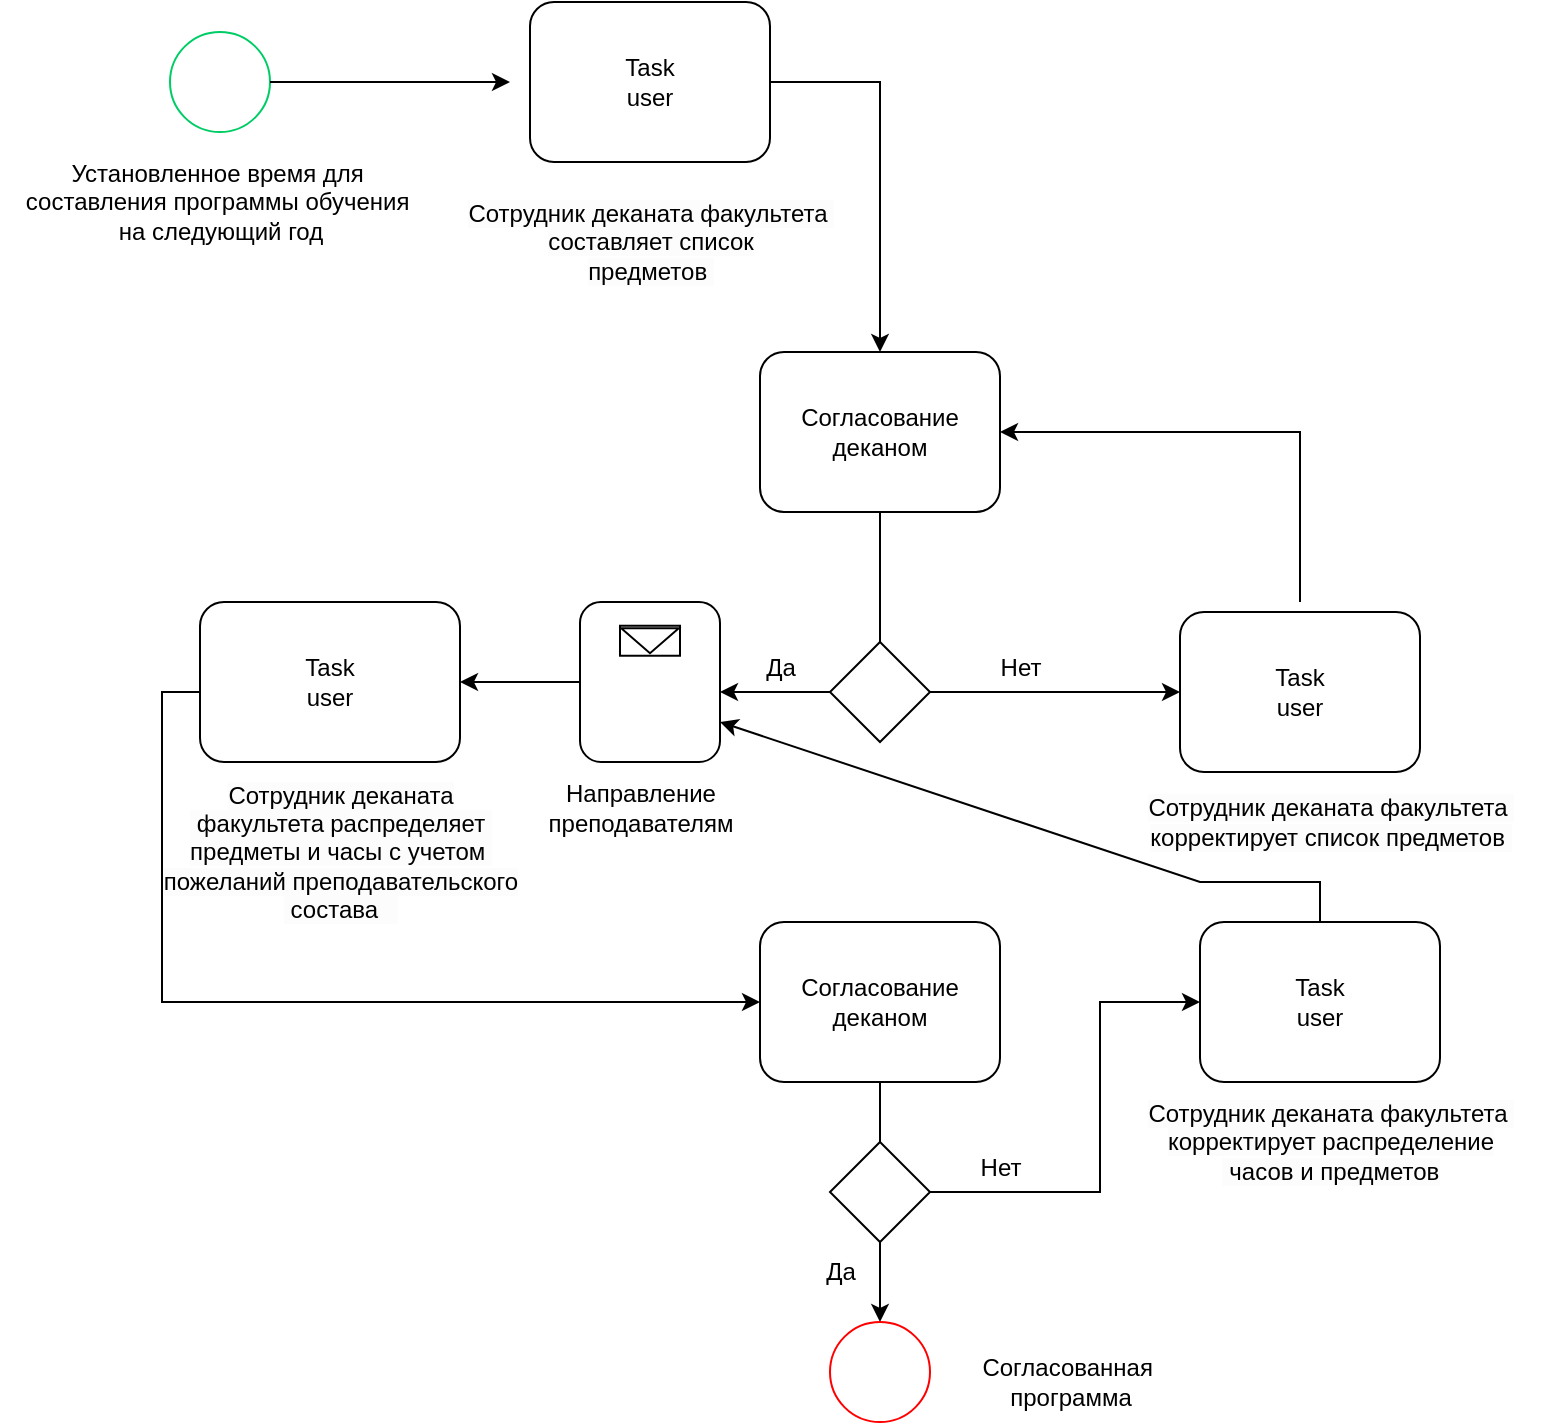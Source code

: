 <mxfile version="24.3.1" type="github">
  <diagram name="Page-1" id="2a216829-ef6e-dabb-86c1-c78162f3ba2b">
    <mxGraphModel dx="1506" dy="804" grid="1" gridSize="10" guides="1" tooltips="1" connect="1" arrows="1" fold="1" page="1" pageScale="1" pageWidth="850" pageHeight="1100" background="none" math="0" shadow="0">
      <root>
        <mxCell id="0" />
        <mxCell id="1" parent="0" />
        <mxCell id="7a84cebc1def654-1" value="" style="shape=mxgraph.bpmn.shape;html=1;verticalLabelPosition=bottom;labelBackgroundColor=#ffffff;verticalAlign=top;perimeter=ellipsePerimeter;outline=standard;symbol=general;strokeColor=#00CC66;" parent="1" vertex="1">
          <mxGeometry x="95" y="315" width="50" height="50" as="geometry" />
        </mxCell>
        <mxCell id="7a84cebc1def654-2" value="&amp;nbsp;Task&amp;nbsp;&lt;div&gt;user&lt;/div&gt;" style="shape=ext;rounded=1;html=1;whiteSpace=wrap;" parent="1" vertex="1">
          <mxGeometry x="275" y="300" width="120" height="80" as="geometry" />
        </mxCell>
        <mxCell id="7a84cebc1def654-36" style="edgeStyle=orthogonalEdgeStyle;rounded=0;html=1;jettySize=auto;orthogonalLoop=1;" parent="1" edge="1">
          <mxGeometry relative="1" as="geometry">
            <mxPoint x="145" y="340" as="sourcePoint" />
            <mxPoint x="265" y="340" as="targetPoint" />
          </mxGeometry>
        </mxCell>
        <mxCell id="Ga-tQYQYkvQy9JPtYiHi-1" value="Установленное время для&amp;nbsp;&lt;div&gt;составления программы обучения&amp;nbsp;&lt;/div&gt;&lt;div&gt;на следующий год&lt;/div&gt;" style="text;html=1;align=center;verticalAlign=middle;resizable=0;points=[];autosize=1;strokeColor=none;fillColor=none;" vertex="1" parent="1">
          <mxGeometry x="10" y="370" width="220" height="60" as="geometry" />
        </mxCell>
        <mxCell id="Ga-tQYQYkvQy9JPtYiHi-3" value="&lt;span style=&quot;line-height: 107%; background: rgb(252, 252, 252);&quot;&gt;&lt;font face=&quot;Helvetica&quot; style=&quot;font-size: 12px;&quot;&gt;Сотрудник деканата факультета&lt;/font&gt;&lt;font face=&quot;Times New Roman&quot; style=&quot;font-size: 12px;&quot;&gt;&amp;nbsp;&lt;/font&gt;&lt;/span&gt;&lt;div&gt;&lt;span style=&quot;line-height: 107%; background: rgb(252, 252, 252);&quot;&gt;&lt;font style=&quot;&quot;&gt;&lt;font face=&quot;Helvetica&quot; style=&quot;font-size: 12px;&quot;&gt;составляет список&lt;/font&gt;&lt;br&gt;&lt;font style=&quot;font-size: 12px;&quot; face=&quot;Helvetica&quot;&gt;предметов&amp;nbsp;&lt;/font&gt;&lt;/font&gt;&lt;/span&gt;&lt;/div&gt;" style="text;html=1;align=center;verticalAlign=middle;resizable=0;points=[];autosize=1;strokeColor=none;fillColor=none;" vertex="1" parent="1">
          <mxGeometry x="230" y="390" width="210" height="60" as="geometry" />
        </mxCell>
        <mxCell id="Ga-tQYQYkvQy9JPtYiHi-6" value="Согласование деканом" style="shape=ext;rounded=1;html=1;whiteSpace=wrap;" vertex="1" parent="1">
          <mxGeometry x="390" y="475" width="120" height="80" as="geometry" />
        </mxCell>
        <mxCell id="Ga-tQYQYkvQy9JPtYiHi-8" value="" style="rhombus;whiteSpace=wrap;html=1;" vertex="1" parent="1">
          <mxGeometry x="425" y="620" width="50" height="50" as="geometry" />
        </mxCell>
        <mxCell id="Ga-tQYQYkvQy9JPtYiHi-11" value="Да" style="text;html=1;align=center;verticalAlign=middle;resizable=0;points=[];autosize=1;strokeColor=none;fillColor=none;" vertex="1" parent="1">
          <mxGeometry x="380" y="618" width="40" height="30" as="geometry" />
        </mxCell>
        <mxCell id="Ga-tQYQYkvQy9JPtYiHi-12" style="edgeStyle=orthogonalEdgeStyle;rounded=0;html=1;jettySize=auto;orthogonalLoop=1;exitX=1;exitY=0.5;exitDx=0;exitDy=0;entryX=0;entryY=0.5;entryDx=0;entryDy=0;" edge="1" parent="1" source="Ga-tQYQYkvQy9JPtYiHi-8" target="Ga-tQYQYkvQy9JPtYiHi-13">
          <mxGeometry relative="1" as="geometry">
            <mxPoint x="562" y="635" as="sourcePoint" />
            <mxPoint x="650" y="645" as="targetPoint" />
            <Array as="points" />
          </mxGeometry>
        </mxCell>
        <mxCell id="Ga-tQYQYkvQy9JPtYiHi-13" value="&amp;nbsp;Task&amp;nbsp;&lt;div&gt;user&lt;/div&gt;" style="shape=ext;rounded=1;html=1;whiteSpace=wrap;" vertex="1" parent="1">
          <mxGeometry x="600" y="605" width="120" height="80" as="geometry" />
        </mxCell>
        <mxCell id="Ga-tQYQYkvQy9JPtYiHi-14" value="&lt;span style=&quot;line-height: 107%; background: rgb(252, 252, 252);&quot;&gt;&lt;font face=&quot;Helvetica&quot; style=&quot;font-size: 12px;&quot;&gt;Сотрудник деканата факультета&lt;/font&gt;&lt;font face=&quot;Times New Roman&quot; style=&quot;font-size: 12px;&quot;&gt;&amp;nbsp;&lt;/font&gt;&lt;/span&gt;&lt;div&gt;&lt;span style=&quot;background-color: rgb(252, 252, 252);&quot;&gt;корректирует список предметов&lt;/span&gt;&lt;span style=&quot;font-family: Arial, sans-serif; background-color: rgb(252, 252, 252);&quot;&gt;&amp;nbsp;&lt;/span&gt;&lt;br&gt;&lt;/div&gt;" style="text;html=1;align=center;verticalAlign=middle;resizable=0;points=[];autosize=1;strokeColor=none;fillColor=none;" vertex="1" parent="1">
          <mxGeometry x="570" y="690" width="210" height="40" as="geometry" />
        </mxCell>
        <mxCell id="Ga-tQYQYkvQy9JPtYiHi-15" style="edgeStyle=orthogonalEdgeStyle;rounded=0;html=1;jettySize=auto;orthogonalLoop=1;entryX=1;entryY=0.5;entryDx=0;entryDy=0;" edge="1" parent="1" target="Ga-tQYQYkvQy9JPtYiHi-6">
          <mxGeometry relative="1" as="geometry">
            <mxPoint x="660" y="600" as="sourcePoint" />
            <mxPoint x="550" y="600" as="targetPoint" />
            <Array as="points">
              <mxPoint x="660" y="515" />
            </Array>
          </mxGeometry>
        </mxCell>
        <mxCell id="Ga-tQYQYkvQy9JPtYiHi-18" style="edgeStyle=orthogonalEdgeStyle;rounded=0;html=1;jettySize=auto;orthogonalLoop=1;exitX=0;exitY=0.5;exitDx=0;exitDy=0;" edge="1" parent="1" source="Ga-tQYQYkvQy9JPtYiHi-8">
          <mxGeometry relative="1" as="geometry">
            <mxPoint x="485" y="655" as="sourcePoint" />
            <mxPoint x="370" y="645" as="targetPoint" />
            <Array as="points" />
          </mxGeometry>
        </mxCell>
        <mxCell id="Ga-tQYQYkvQy9JPtYiHi-19" value="&amp;nbsp;Task&amp;nbsp;&lt;div&gt;user&lt;/div&gt;" style="shape=ext;rounded=1;html=1;whiteSpace=wrap;" vertex="1" parent="1">
          <mxGeometry x="110" y="600" width="130" height="80" as="geometry" />
        </mxCell>
        <mxCell id="Ga-tQYQYkvQy9JPtYiHi-20" value="&lt;span style=&quot;line-height: 107%; background: rgb(252, 252, 252);&quot;&gt;&lt;font face=&quot;Helvetica&quot; style=&quot;font-size: 12px;&quot;&gt;Сотрудник деканата&lt;/font&gt;&lt;/span&gt;&lt;div&gt;&lt;span style=&quot;line-height: 107%; background: rgb(252, 252, 252);&quot;&gt;&lt;font face=&quot;Helvetica&quot; style=&quot;font-size: 12px;&quot;&gt;&amp;nbsp;факультета&lt;/font&gt;&lt;font face=&quot;Times New Roman&quot; style=&quot;font-size: 12px;&quot;&gt;&amp;nbsp;&lt;/font&gt;&lt;/span&gt;&lt;span style=&quot;background-color: rgb(252, 252, 252);&quot;&gt;распределяет&amp;nbsp;&lt;/span&gt;&lt;/div&gt;&lt;div&gt;&lt;span style=&quot;background-color: rgb(252, 252, 252);&quot;&gt;предметы и часы с учетом&amp;nbsp;&lt;/span&gt;&lt;div&gt;&lt;span style=&quot;background-color: rgb(252, 252, 252);&quot;&gt;пожеланий&amp;nbsp;&lt;/span&gt;&lt;span style=&quot;background-color: rgb(252, 252, 252); font-family: Arial, sans-serif;&quot;&gt;преподавательского&lt;/span&gt;&lt;/div&gt;&lt;div&gt;&lt;span style=&quot;background-color: rgb(252, 252, 252); font-family: Arial, sans-serif;&quot;&gt;&amp;nbsp;состава&amp;nbsp; &amp;nbsp;&lt;/span&gt;&lt;/div&gt;&lt;/div&gt;" style="text;html=1;align=center;verticalAlign=middle;resizable=0;points=[];autosize=1;strokeColor=none;fillColor=none;" vertex="1" parent="1">
          <mxGeometry x="80" y="680" width="200" height="90" as="geometry" />
        </mxCell>
        <mxCell id="Ga-tQYQYkvQy9JPtYiHi-21" value="Нет" style="text;html=1;align=center;verticalAlign=middle;resizable=0;points=[];autosize=1;strokeColor=none;fillColor=none;" vertex="1" parent="1">
          <mxGeometry x="500" y="618" width="40" height="30" as="geometry" />
        </mxCell>
        <mxCell id="Ga-tQYQYkvQy9JPtYiHi-22" style="edgeStyle=orthogonalEdgeStyle;rounded=0;html=1;jettySize=auto;orthogonalLoop=1;entryX=0;entryY=0.5;entryDx=0;entryDy=0;" edge="1" parent="1" target="Ga-tQYQYkvQy9JPtYiHi-24">
          <mxGeometry relative="1" as="geometry">
            <mxPoint x="110" y="645" as="sourcePoint" />
            <mxPoint x="380" y="800" as="targetPoint" />
            <Array as="points">
              <mxPoint x="91" y="645" />
              <mxPoint x="91" y="800" />
            </Array>
          </mxGeometry>
        </mxCell>
        <mxCell id="Ga-tQYQYkvQy9JPtYiHi-24" value="Согласование деканом" style="shape=ext;rounded=1;html=1;whiteSpace=wrap;" vertex="1" parent="1">
          <mxGeometry x="390" y="760" width="120" height="80" as="geometry" />
        </mxCell>
        <mxCell id="Ga-tQYQYkvQy9JPtYiHi-26" value="" style="endArrow=classic;html=1;rounded=0;exitX=0.5;exitY=1;exitDx=0;exitDy=0;" edge="1" parent="1" source="Ga-tQYQYkvQy9JPtYiHi-27">
          <mxGeometry width="50" height="50" relative="1" as="geometry">
            <mxPoint x="350" y="740" as="sourcePoint" />
            <mxPoint x="450" y="880" as="targetPoint" />
          </mxGeometry>
        </mxCell>
        <mxCell id="Ga-tQYQYkvQy9JPtYiHi-27" value="" style="rhombus;whiteSpace=wrap;html=1;" vertex="1" parent="1">
          <mxGeometry x="425" y="870" width="50" height="50" as="geometry" />
        </mxCell>
        <mxCell id="Ga-tQYQYkvQy9JPtYiHi-29" value="" style="endArrow=classic;html=1;rounded=0;exitX=0.5;exitY=1;exitDx=0;exitDy=0;" edge="1" parent="1" source="Ga-tQYQYkvQy9JPtYiHi-27">
          <mxGeometry width="50" height="50" relative="1" as="geometry">
            <mxPoint x="350" y="840" as="sourcePoint" />
            <mxPoint x="450" y="960" as="targetPoint" />
          </mxGeometry>
        </mxCell>
        <mxCell id="Ga-tQYQYkvQy9JPtYiHi-30" value="Да" style="text;html=1;align=center;verticalAlign=middle;resizable=0;points=[];autosize=1;strokeColor=none;fillColor=none;" vertex="1" parent="1">
          <mxGeometry x="410" y="920" width="40" height="30" as="geometry" />
        </mxCell>
        <mxCell id="Ga-tQYQYkvQy9JPtYiHi-33" value="&amp;nbsp;Task&amp;nbsp;&lt;div&gt;user&lt;/div&gt;" style="shape=ext;rounded=1;html=1;whiteSpace=wrap;" vertex="1" parent="1">
          <mxGeometry x="610" y="760" width="120" height="80" as="geometry" />
        </mxCell>
        <mxCell id="Ga-tQYQYkvQy9JPtYiHi-34" value="" style="shape=ext;rounded=1;html=1;whiteSpace=wrap;" vertex="1" parent="1">
          <mxGeometry x="300" y="600" width="70" height="80" as="geometry" />
        </mxCell>
        <mxCell id="Ga-tQYQYkvQy9JPtYiHi-35" style="edgeStyle=orthogonalEdgeStyle;rounded=0;html=1;jettySize=auto;orthogonalLoop=1;exitX=0;exitY=0.5;exitDx=0;exitDy=0;entryX=1;entryY=0.5;entryDx=0;entryDy=0;" edge="1" parent="1" source="Ga-tQYQYkvQy9JPtYiHi-34" target="Ga-tQYQYkvQy9JPtYiHi-19">
          <mxGeometry relative="1" as="geometry">
            <mxPoint x="435" y="655" as="sourcePoint" />
            <mxPoint x="380" y="655" as="targetPoint" />
            <Array as="points" />
          </mxGeometry>
        </mxCell>
        <mxCell id="Ga-tQYQYkvQy9JPtYiHi-36" value="" style="rounded=0;whiteSpace=wrap;html=1;" vertex="1" parent="1">
          <mxGeometry x="320" y="611.87" width="30" height="15" as="geometry" />
        </mxCell>
        <mxCell id="Ga-tQYQYkvQy9JPtYiHi-37" value="" style="triangle;whiteSpace=wrap;html=1;rotation=90;direction=east;" vertex="1" parent="1">
          <mxGeometry x="328.75" y="605" width="12.5" height="28.75" as="geometry" />
        </mxCell>
        <mxCell id="Ga-tQYQYkvQy9JPtYiHi-38" value="Направление&lt;div&gt;преподавателям&lt;/div&gt;" style="text;html=1;align=center;verticalAlign=middle;resizable=0;points=[];autosize=1;strokeColor=none;fillColor=none;" vertex="1" parent="1">
          <mxGeometry x="270" y="683" width="120" height="40" as="geometry" />
        </mxCell>
        <mxCell id="Ga-tQYQYkvQy9JPtYiHi-40" value="" style="endArrow=classic;html=1;rounded=0;exitX=1;exitY=0.5;exitDx=0;exitDy=0;entryX=0;entryY=0.5;entryDx=0;entryDy=0;" edge="1" parent="1" source="Ga-tQYQYkvQy9JPtYiHi-27" target="Ga-tQYQYkvQy9JPtYiHi-33">
          <mxGeometry width="50" height="50" relative="1" as="geometry">
            <mxPoint x="480" y="900" as="sourcePoint" />
            <mxPoint x="560" y="800" as="targetPoint" />
            <Array as="points">
              <mxPoint x="560" y="895" />
              <mxPoint x="560" y="800" />
            </Array>
          </mxGeometry>
        </mxCell>
        <mxCell id="Ga-tQYQYkvQy9JPtYiHi-41" value="&lt;span style=&quot;line-height: 107%; background: rgb(252, 252, 252);&quot;&gt;&lt;font face=&quot;Helvetica&quot; style=&quot;font-size: 12px;&quot;&gt;Сотрудник деканата факультета&lt;/font&gt;&lt;font face=&quot;Times New Roman&quot; style=&quot;font-size: 12px;&quot;&gt;&amp;nbsp;&lt;/font&gt;&lt;/span&gt;&lt;div&gt;&lt;span style=&quot;background-color: rgb(252, 252, 252);&quot;&gt;корректирует распределение&lt;/span&gt;&lt;/div&gt;&lt;div&gt;&lt;span style=&quot;background-color: rgb(252, 252, 252);&quot;&gt;&amp;nbsp;часов и предметов&lt;/span&gt;&lt;br&gt;&lt;/div&gt;" style="text;html=1;align=center;verticalAlign=middle;resizable=0;points=[];autosize=1;strokeColor=none;fillColor=none;" vertex="1" parent="1">
          <mxGeometry x="570" y="840" width="210" height="60" as="geometry" />
        </mxCell>
        <mxCell id="Ga-tQYQYkvQy9JPtYiHi-42" value="" style="endArrow=classic;html=1;rounded=0;exitX=0.5;exitY=0;exitDx=0;exitDy=0;entryX=1;entryY=0.75;entryDx=0;entryDy=0;" edge="1" parent="1" source="Ga-tQYQYkvQy9JPtYiHi-33" target="Ga-tQYQYkvQy9JPtYiHi-34">
          <mxGeometry width="50" height="50" relative="1" as="geometry">
            <mxPoint x="490" y="740" as="sourcePoint" />
            <mxPoint x="540" y="690" as="targetPoint" />
            <Array as="points">
              <mxPoint x="670" y="740" />
              <mxPoint x="610" y="740" />
            </Array>
          </mxGeometry>
        </mxCell>
        <mxCell id="Ga-tQYQYkvQy9JPtYiHi-43" value="" style="endArrow=none;html=1;rounded=0;entryX=0.5;entryY=1;entryDx=0;entryDy=0;exitX=0.5;exitY=0;exitDx=0;exitDy=0;" edge="1" parent="1" source="Ga-tQYQYkvQy9JPtYiHi-8" target="Ga-tQYQYkvQy9JPtYiHi-6">
          <mxGeometry width="50" height="50" relative="1" as="geometry">
            <mxPoint x="490" y="640" as="sourcePoint" />
            <mxPoint x="540" y="590" as="targetPoint" />
          </mxGeometry>
        </mxCell>
        <mxCell id="Ga-tQYQYkvQy9JPtYiHi-45" value="" style="endArrow=none;html=1;rounded=0;exitX=0.5;exitY=1;exitDx=0;exitDy=0;entryX=0.5;entryY=0;entryDx=0;entryDy=0;" edge="1" parent="1" source="Ga-tQYQYkvQy9JPtYiHi-24" target="Ga-tQYQYkvQy9JPtYiHi-27">
          <mxGeometry width="50" height="50" relative="1" as="geometry">
            <mxPoint x="490" y="740" as="sourcePoint" />
            <mxPoint x="540" y="690" as="targetPoint" />
          </mxGeometry>
        </mxCell>
        <mxCell id="Ga-tQYQYkvQy9JPtYiHi-46" value="" style="shape=mxgraph.bpmn.shape;html=1;verticalLabelPosition=bottom;labelBackgroundColor=#ffffff;verticalAlign=top;perimeter=ellipsePerimeter;outline=standard;symbol=general;strokeColor=#FF0000;" vertex="1" parent="1">
          <mxGeometry x="425" y="960" width="50" height="50" as="geometry" />
        </mxCell>
        <mxCell id="Ga-tQYQYkvQy9JPtYiHi-47" value="Нет" style="text;html=1;align=center;verticalAlign=middle;resizable=0;points=[];autosize=1;strokeColor=none;fillColor=none;" vertex="1" parent="1">
          <mxGeometry x="490" y="868" width="40" height="30" as="geometry" />
        </mxCell>
        <mxCell id="Ga-tQYQYkvQy9JPtYiHi-48" value="Согласованная&amp;nbsp;&lt;div&gt;программа&lt;/div&gt;" style="text;html=1;align=center;verticalAlign=middle;resizable=0;points=[];autosize=1;strokeColor=none;fillColor=none;" vertex="1" parent="1">
          <mxGeometry x="490" y="970" width="110" height="40" as="geometry" />
        </mxCell>
        <mxCell id="Ga-tQYQYkvQy9JPtYiHi-49" value="" style="endArrow=classic;html=1;rounded=0;exitX=1;exitY=0.5;exitDx=0;exitDy=0;entryX=0.5;entryY=0;entryDx=0;entryDy=0;" edge="1" parent="1" source="7a84cebc1def654-2" target="Ga-tQYQYkvQy9JPtYiHi-6">
          <mxGeometry width="50" height="50" relative="1" as="geometry">
            <mxPoint x="490" y="480" as="sourcePoint" />
            <mxPoint x="540" y="430" as="targetPoint" />
            <Array as="points">
              <mxPoint x="450" y="340" />
            </Array>
          </mxGeometry>
        </mxCell>
      </root>
    </mxGraphModel>
  </diagram>
</mxfile>

